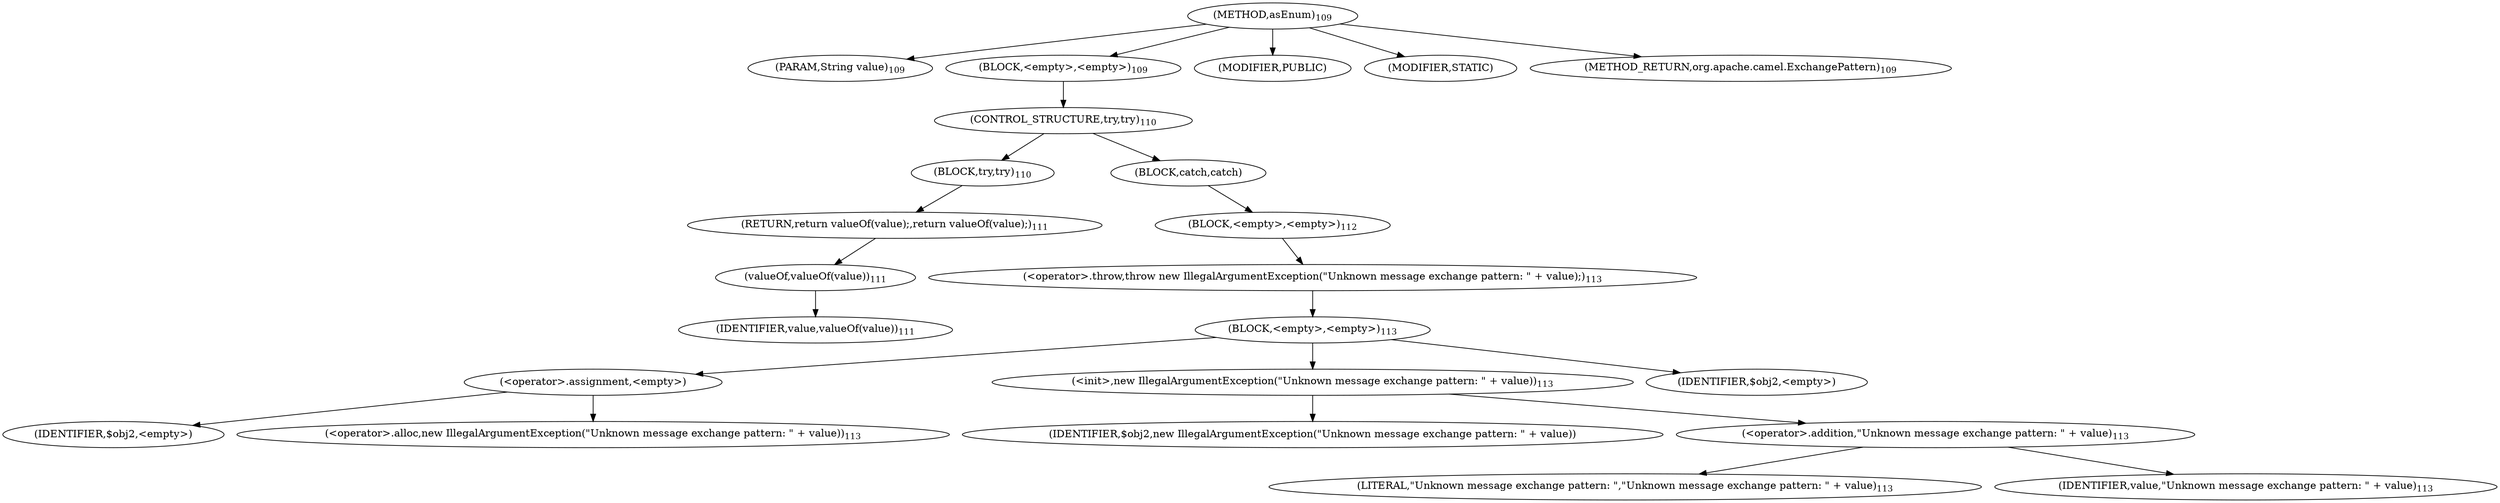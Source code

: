 digraph "asEnum" {  
"154" [label = <(METHOD,asEnum)<SUB>109</SUB>> ]
"155" [label = <(PARAM,String value)<SUB>109</SUB>> ]
"156" [label = <(BLOCK,&lt;empty&gt;,&lt;empty&gt;)<SUB>109</SUB>> ]
"157" [label = <(CONTROL_STRUCTURE,try,try)<SUB>110</SUB>> ]
"158" [label = <(BLOCK,try,try)<SUB>110</SUB>> ]
"159" [label = <(RETURN,return valueOf(value);,return valueOf(value);)<SUB>111</SUB>> ]
"160" [label = <(valueOf,valueOf(value))<SUB>111</SUB>> ]
"161" [label = <(IDENTIFIER,value,valueOf(value))<SUB>111</SUB>> ]
"162" [label = <(BLOCK,catch,catch)> ]
"163" [label = <(BLOCK,&lt;empty&gt;,&lt;empty&gt;)<SUB>112</SUB>> ]
"164" [label = <(&lt;operator&gt;.throw,throw new IllegalArgumentException(&quot;Unknown message exchange pattern: &quot; + value);)<SUB>113</SUB>> ]
"165" [label = <(BLOCK,&lt;empty&gt;,&lt;empty&gt;)<SUB>113</SUB>> ]
"166" [label = <(&lt;operator&gt;.assignment,&lt;empty&gt;)> ]
"167" [label = <(IDENTIFIER,$obj2,&lt;empty&gt;)> ]
"168" [label = <(&lt;operator&gt;.alloc,new IllegalArgumentException(&quot;Unknown message exchange pattern: &quot; + value))<SUB>113</SUB>> ]
"169" [label = <(&lt;init&gt;,new IllegalArgumentException(&quot;Unknown message exchange pattern: &quot; + value))<SUB>113</SUB>> ]
"170" [label = <(IDENTIFIER,$obj2,new IllegalArgumentException(&quot;Unknown message exchange pattern: &quot; + value))> ]
"171" [label = <(&lt;operator&gt;.addition,&quot;Unknown message exchange pattern: &quot; + value)<SUB>113</SUB>> ]
"172" [label = <(LITERAL,&quot;Unknown message exchange pattern: &quot;,&quot;Unknown message exchange pattern: &quot; + value)<SUB>113</SUB>> ]
"173" [label = <(IDENTIFIER,value,&quot;Unknown message exchange pattern: &quot; + value)<SUB>113</SUB>> ]
"174" [label = <(IDENTIFIER,$obj2,&lt;empty&gt;)> ]
"175" [label = <(MODIFIER,PUBLIC)> ]
"176" [label = <(MODIFIER,STATIC)> ]
"177" [label = <(METHOD_RETURN,org.apache.camel.ExchangePattern)<SUB>109</SUB>> ]
  "154" -> "155" 
  "154" -> "156" 
  "154" -> "175" 
  "154" -> "176" 
  "154" -> "177" 
  "156" -> "157" 
  "157" -> "158" 
  "157" -> "162" 
  "158" -> "159" 
  "159" -> "160" 
  "160" -> "161" 
  "162" -> "163" 
  "163" -> "164" 
  "164" -> "165" 
  "165" -> "166" 
  "165" -> "169" 
  "165" -> "174" 
  "166" -> "167" 
  "166" -> "168" 
  "169" -> "170" 
  "169" -> "171" 
  "171" -> "172" 
  "171" -> "173" 
}
